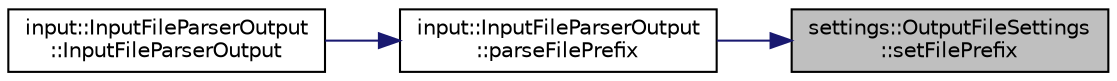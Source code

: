 digraph "settings::OutputFileSettings::setFilePrefix"
{
 // LATEX_PDF_SIZE
  edge [fontname="Helvetica",fontsize="10",labelfontname="Helvetica",labelfontsize="10"];
  node [fontname="Helvetica",fontsize="10",shape=record];
  rankdir="RL";
  Node1 [label="settings::OutputFileSettings\l::setFilePrefix",height=0.2,width=0.4,color="black", fillcolor="grey75", style="filled", fontcolor="black",tooltip="sets the file prefix for all output files"];
  Node1 -> Node2 [dir="back",color="midnightblue",fontsize="10",style="solid",fontname="Helvetica"];
  Node2 [label="input::InputFileParserOutput\l::parseFilePrefix",height=0.2,width=0.4,color="black", fillcolor="white", style="filled",URL="$classinput_1_1InputFileParserOutput.html#aa454bb1d0ba4336d09f44f06620e9d91",tooltip="parse file prefix of simulation and set it in output statically"];
  Node2 -> Node3 [dir="back",color="midnightblue",fontsize="10",style="solid",fontname="Helvetica"];
  Node3 [label="input::InputFileParserOutput\l::InputFileParserOutput",height=0.2,width=0.4,color="black", fillcolor="white", style="filled",URL="$classinput_1_1InputFileParserOutput.html#ab31bca5d568c7cb2e43649ac90d1cb43",tooltip="Construct a new Input File Parser Output:: Input File Parser Output object."];
}
